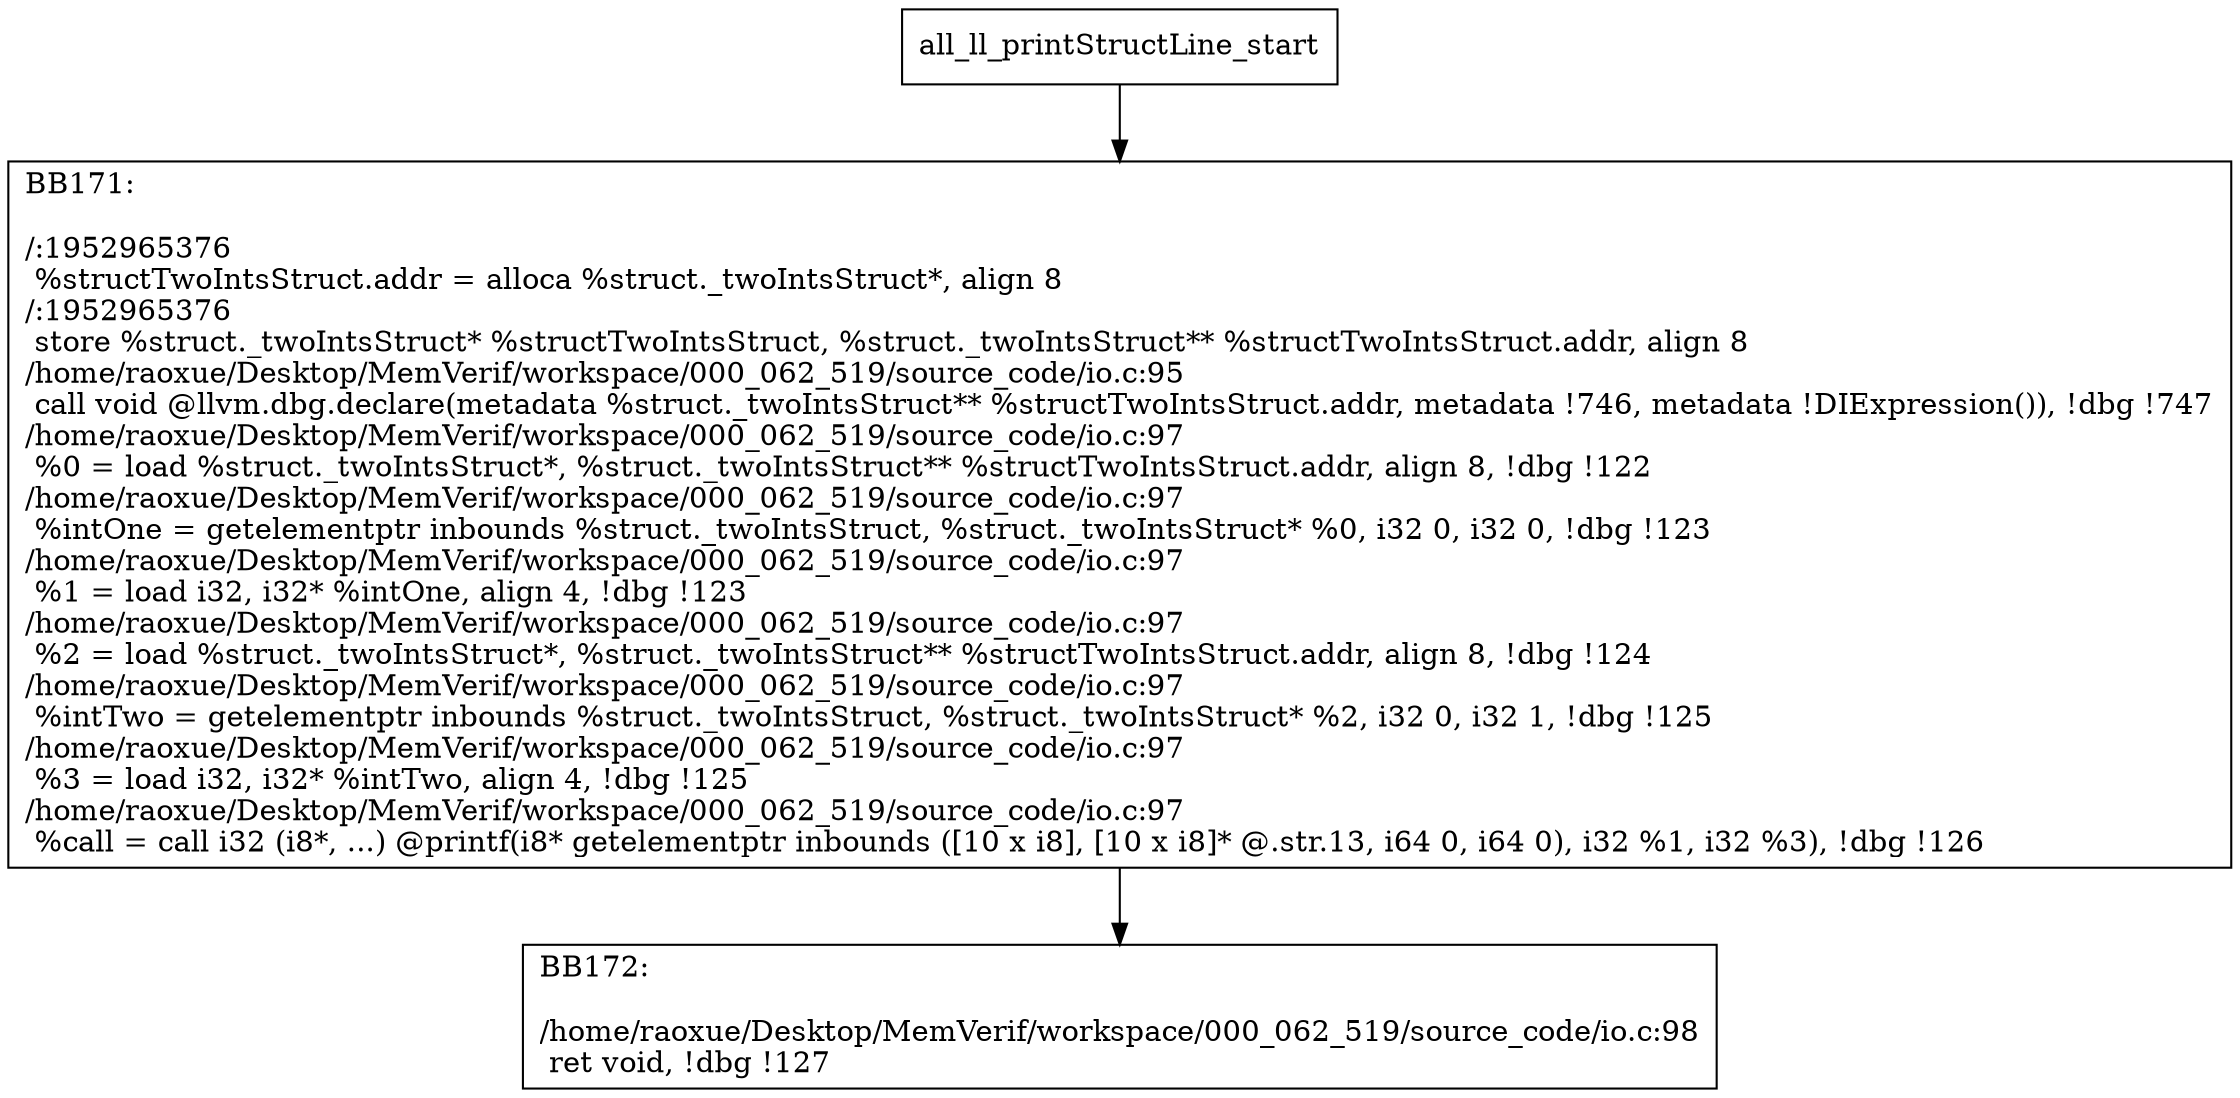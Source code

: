 digraph "CFG for'all_ll_printStructLine' function" {
	BBall_ll_printStructLine_start[shape=record,label="{all_ll_printStructLine_start}"];
	BBall_ll_printStructLine_start-> all_ll_printStructLineBB171;
	all_ll_printStructLineBB171 [shape=record, label="{BB171:\l\l/:1952965376\l
  %structTwoIntsStruct.addr = alloca %struct._twoIntsStruct*, align 8\l
/:1952965376\l
  store %struct._twoIntsStruct* %structTwoIntsStruct, %struct._twoIntsStruct** %structTwoIntsStruct.addr, align 8\l
/home/raoxue/Desktop/MemVerif/workspace/000_062_519/source_code/io.c:95\l
  call void @llvm.dbg.declare(metadata %struct._twoIntsStruct** %structTwoIntsStruct.addr, metadata !746, metadata !DIExpression()), !dbg !747\l
/home/raoxue/Desktop/MemVerif/workspace/000_062_519/source_code/io.c:97\l
  %0 = load %struct._twoIntsStruct*, %struct._twoIntsStruct** %structTwoIntsStruct.addr, align 8, !dbg !122\l
/home/raoxue/Desktop/MemVerif/workspace/000_062_519/source_code/io.c:97\l
  %intOne = getelementptr inbounds %struct._twoIntsStruct, %struct._twoIntsStruct* %0, i32 0, i32 0, !dbg !123\l
/home/raoxue/Desktop/MemVerif/workspace/000_062_519/source_code/io.c:97\l
  %1 = load i32, i32* %intOne, align 4, !dbg !123\l
/home/raoxue/Desktop/MemVerif/workspace/000_062_519/source_code/io.c:97\l
  %2 = load %struct._twoIntsStruct*, %struct._twoIntsStruct** %structTwoIntsStruct.addr, align 8, !dbg !124\l
/home/raoxue/Desktop/MemVerif/workspace/000_062_519/source_code/io.c:97\l
  %intTwo = getelementptr inbounds %struct._twoIntsStruct, %struct._twoIntsStruct* %2, i32 0, i32 1, !dbg !125\l
/home/raoxue/Desktop/MemVerif/workspace/000_062_519/source_code/io.c:97\l
  %3 = load i32, i32* %intTwo, align 4, !dbg !125\l
/home/raoxue/Desktop/MemVerif/workspace/000_062_519/source_code/io.c:97\l
  %call = call i32 (i8*, ...) @printf(i8* getelementptr inbounds ([10 x i8], [10 x i8]* @.str.13, i64 0, i64 0), i32 %1, i32 %3), !dbg !126\l
}"];
	all_ll_printStructLineBB171-> all_ll_printStructLineBB172;
	all_ll_printStructLineBB172 [shape=record, label="{BB172:\l\l/home/raoxue/Desktop/MemVerif/workspace/000_062_519/source_code/io.c:98\l
  ret void, !dbg !127\l
}"];
}

